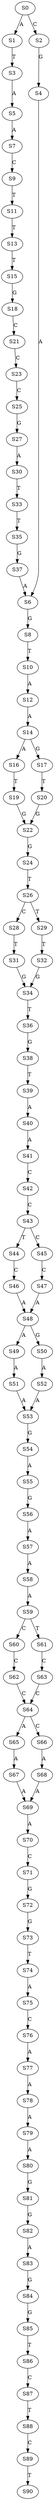 strict digraph  {
	S0 -> S1 [ label = A ];
	S0 -> S2 [ label = C ];
	S1 -> S3 [ label = T ];
	S2 -> S4 [ label = G ];
	S3 -> S5 [ label = A ];
	S4 -> S6 [ label = A ];
	S5 -> S7 [ label = A ];
	S6 -> S8 [ label = G ];
	S7 -> S9 [ label = C ];
	S8 -> S10 [ label = T ];
	S9 -> S11 [ label = T ];
	S10 -> S12 [ label = A ];
	S11 -> S13 [ label = T ];
	S12 -> S14 [ label = A ];
	S13 -> S15 [ label = T ];
	S14 -> S16 [ label = A ];
	S14 -> S17 [ label = G ];
	S15 -> S18 [ label = G ];
	S16 -> S19 [ label = T ];
	S17 -> S20 [ label = T ];
	S18 -> S21 [ label = C ];
	S19 -> S22 [ label = G ];
	S20 -> S22 [ label = G ];
	S21 -> S23 [ label = C ];
	S22 -> S24 [ label = G ];
	S23 -> S25 [ label = C ];
	S24 -> S26 [ label = T ];
	S25 -> S27 [ label = G ];
	S26 -> S28 [ label = C ];
	S26 -> S29 [ label = T ];
	S27 -> S30 [ label = A ];
	S28 -> S31 [ label = T ];
	S29 -> S32 [ label = T ];
	S30 -> S33 [ label = T ];
	S31 -> S34 [ label = G ];
	S32 -> S34 [ label = G ];
	S33 -> S35 [ label = T ];
	S34 -> S36 [ label = T ];
	S35 -> S37 [ label = G ];
	S36 -> S38 [ label = G ];
	S37 -> S6 [ label = A ];
	S38 -> S39 [ label = T ];
	S39 -> S40 [ label = A ];
	S40 -> S41 [ label = A ];
	S41 -> S42 [ label = C ];
	S42 -> S43 [ label = C ];
	S43 -> S44 [ label = T ];
	S43 -> S45 [ label = C ];
	S44 -> S46 [ label = C ];
	S45 -> S47 [ label = C ];
	S46 -> S48 [ label = A ];
	S47 -> S48 [ label = A ];
	S48 -> S49 [ label = A ];
	S48 -> S50 [ label = G ];
	S49 -> S51 [ label = A ];
	S50 -> S52 [ label = A ];
	S51 -> S53 [ label = A ];
	S52 -> S53 [ label = A ];
	S53 -> S54 [ label = G ];
	S54 -> S55 [ label = A ];
	S55 -> S56 [ label = G ];
	S56 -> S57 [ label = A ];
	S57 -> S58 [ label = A ];
	S58 -> S59 [ label = A ];
	S59 -> S60 [ label = C ];
	S59 -> S61 [ label = T ];
	S60 -> S62 [ label = C ];
	S61 -> S63 [ label = C ];
	S62 -> S64 [ label = C ];
	S63 -> S64 [ label = C ];
	S64 -> S65 [ label = A ];
	S64 -> S66 [ label = C ];
	S65 -> S67 [ label = A ];
	S66 -> S68 [ label = A ];
	S67 -> S69 [ label = A ];
	S68 -> S69 [ label = A ];
	S69 -> S70 [ label = A ];
	S70 -> S71 [ label = C ];
	S71 -> S72 [ label = G ];
	S72 -> S73 [ label = G ];
	S73 -> S74 [ label = T ];
	S74 -> S75 [ label = A ];
	S75 -> S76 [ label = C ];
	S76 -> S77 [ label = A ];
	S77 -> S78 [ label = A ];
	S78 -> S79 [ label = A ];
	S79 -> S80 [ label = A ];
	S80 -> S81 [ label = G ];
	S81 -> S82 [ label = G ];
	S82 -> S83 [ label = A ];
	S83 -> S84 [ label = G ];
	S84 -> S85 [ label = G ];
	S85 -> S86 [ label = T ];
	S86 -> S87 [ label = C ];
	S87 -> S88 [ label = T ];
	S88 -> S89 [ label = C ];
	S89 -> S90 [ label = T ];
}
